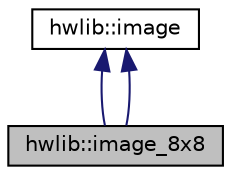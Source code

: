 digraph "hwlib::image_8x8"
{
  edge [fontname="Helvetica",fontsize="10",labelfontname="Helvetica",labelfontsize="10"];
  node [fontname="Helvetica",fontsize="10",shape=record];
  Node0 [label="hwlib::image_8x8",height=0.2,width=0.4,color="black", fillcolor="grey75", style="filled", fontcolor="black"];
  Node1 -> Node0 [dir="back",color="midnightblue",fontsize="10",style="solid"];
  Node1 [label="hwlib::image",height=0.2,width=0.4,color="black", fillcolor="white", style="filled",URL="$classhwlib_1_1image.html",tooltip="an image "];
  Node1 -> Node0 [dir="back",color="midnightblue",fontsize="10",style="solid"];
}
